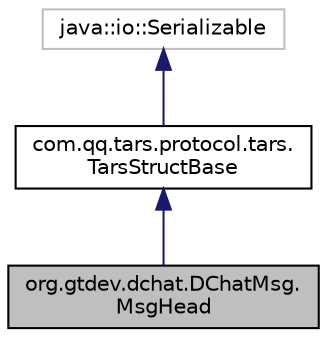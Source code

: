 digraph "org.gtdev.dchat.DChatMsg.MsgHead"
{
  edge [fontname="Helvetica",fontsize="10",labelfontname="Helvetica",labelfontsize="10"];
  node [fontname="Helvetica",fontsize="10",shape=record];
  Node3 [label="org.gtdev.dchat.DChatMsg.\lMsgHead",height=0.2,width=0.4,color="black", fillcolor="grey75", style="filled", fontcolor="black"];
  Node4 -> Node3 [dir="back",color="midnightblue",fontsize="10",style="solid",fontname="Helvetica"];
  Node4 [label="com.qq.tars.protocol.tars.\lTarsStructBase",height=0.2,width=0.4,color="black", fillcolor="white", style="filled",URL="$classcom_1_1qq_1_1tars_1_1protocol_1_1tars_1_1TarsStructBase.html"];
  Node5 -> Node4 [dir="back",color="midnightblue",fontsize="10",style="solid",fontname="Helvetica"];
  Node5 [label="java::io::Serializable",height=0.2,width=0.4,color="grey75", fillcolor="white", style="filled"];
}
